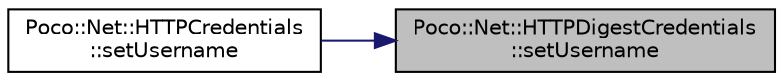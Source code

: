 digraph "Poco::Net::HTTPDigestCredentials::setUsername"
{
 // LATEX_PDF_SIZE
  edge [fontname="Helvetica",fontsize="10",labelfontname="Helvetica",labelfontsize="10"];
  node [fontname="Helvetica",fontsize="10",shape=record];
  rankdir="RL";
  Node1 [label="Poco::Net::HTTPDigestCredentials\l::setUsername",height=0.2,width=0.4,color="black", fillcolor="grey75", style="filled", fontcolor="black",tooltip="Resets the HTTPDigestCredentials object to a clean state."];
  Node1 -> Node2 [dir="back",color="midnightblue",fontsize="10",style="solid",fontname="Helvetica"];
  Node2 [label="Poco::Net::HTTPCredentials\l::setUsername",height=0.2,width=0.4,color="black", fillcolor="white", style="filled",URL="$classPoco_1_1Net_1_1HTTPCredentials.html#a280487bbbfc5f8f4c01873f60b0e3c34",tooltip=" "];
}
